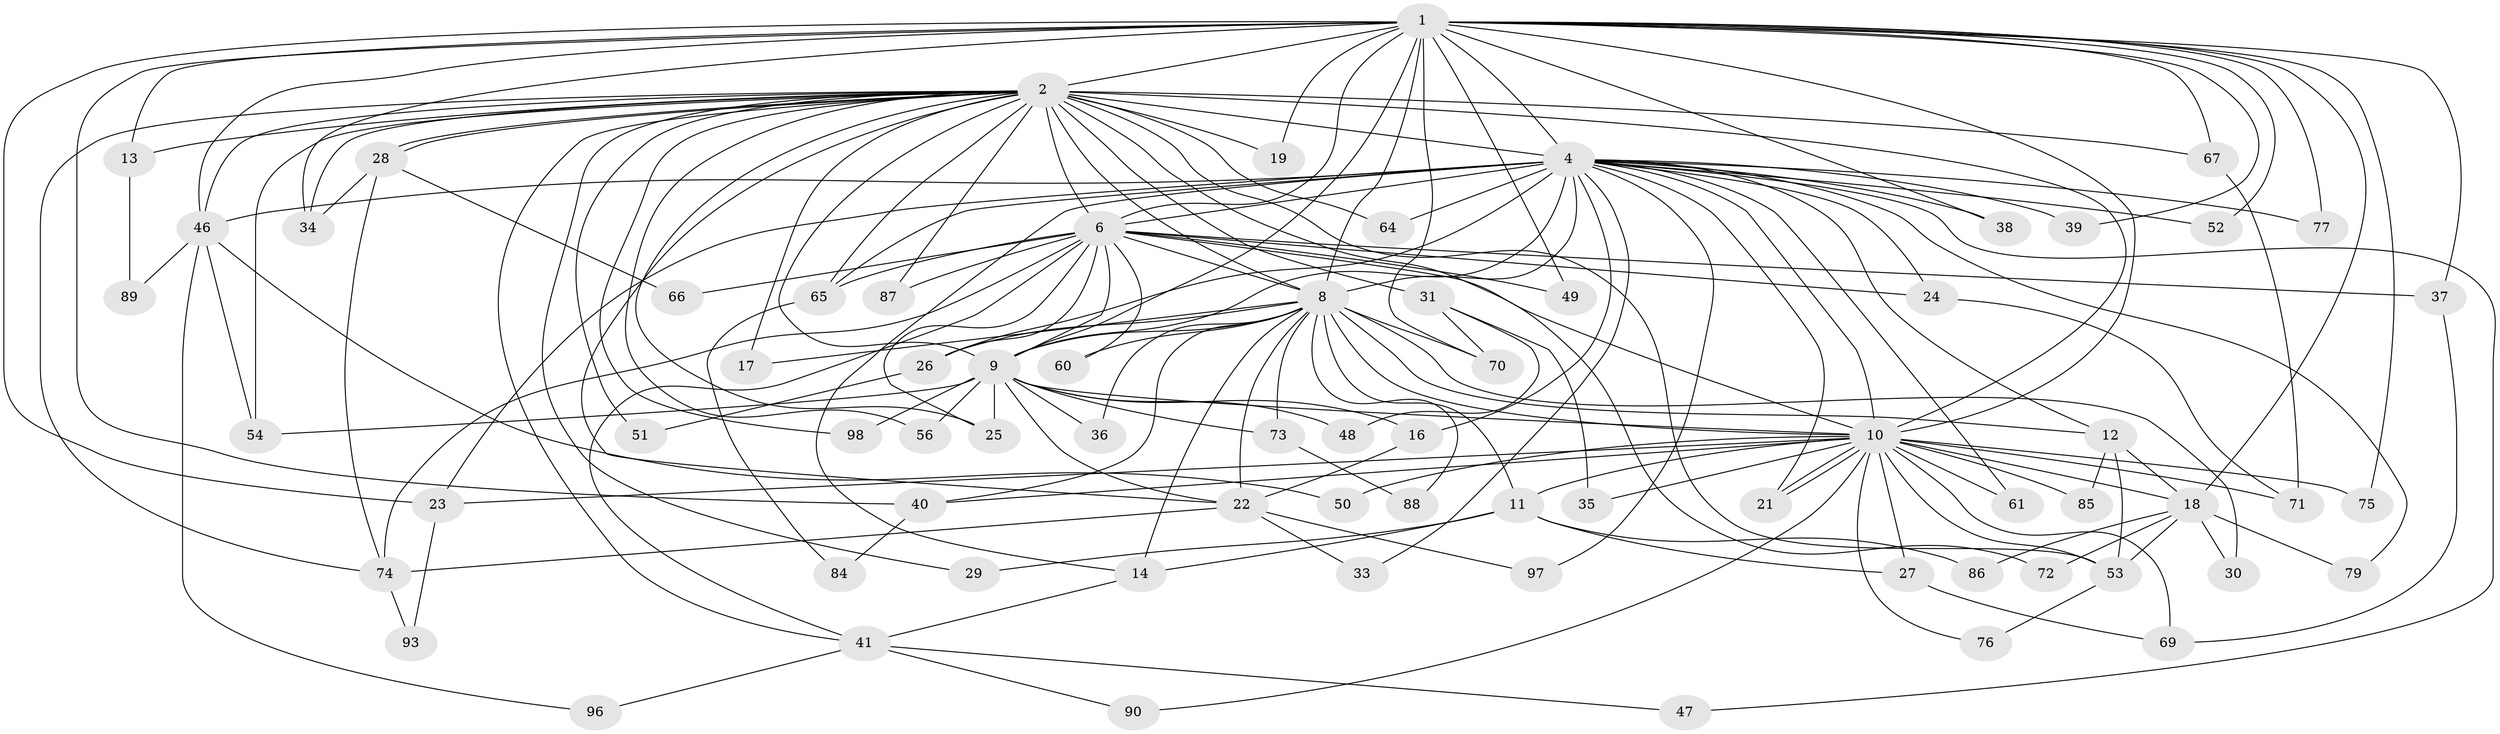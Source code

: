 // Generated by graph-tools (version 1.1) at 2025/51/02/27/25 19:51:53]
// undirected, 72 vertices, 171 edges
graph export_dot {
graph [start="1"]
  node [color=gray90,style=filled];
  1 [super="+3"];
  2 [super="+7"];
  4 [super="+5"];
  6 [super="+44"];
  8 [super="+32"];
  9 [super="+45"];
  10 [super="+68"];
  11;
  12 [super="+94"];
  13;
  14 [super="+15"];
  16;
  17;
  18 [super="+20"];
  19;
  21 [super="+59"];
  22 [super="+55"];
  23 [super="+63"];
  24;
  25 [super="+81"];
  26 [super="+42"];
  27;
  28 [super="+99"];
  29;
  30;
  31;
  33;
  34 [super="+58"];
  35;
  36;
  37;
  38;
  39;
  40 [super="+62"];
  41 [super="+43"];
  46 [super="+78"];
  47;
  48;
  49;
  50 [super="+82"];
  51;
  52;
  53;
  54 [super="+57"];
  56;
  60;
  61;
  64;
  65 [super="+83"];
  66;
  67;
  69 [super="+95"];
  70 [super="+80"];
  71 [super="+92"];
  72;
  73;
  74 [super="+91"];
  75;
  76;
  77;
  79;
  84;
  85;
  86;
  87;
  88;
  89;
  90;
  93;
  96;
  97;
  98;
  1 -- 2 [weight=4];
  1 -- 4 [weight=4];
  1 -- 6 [weight=2];
  1 -- 8 [weight=2];
  1 -- 9 [weight=2];
  1 -- 10 [weight=2];
  1 -- 13;
  1 -- 19;
  1 -- 23;
  1 -- 37;
  1 -- 38;
  1 -- 40;
  1 -- 49;
  1 -- 67;
  1 -- 77;
  1 -- 39;
  1 -- 70;
  1 -- 75;
  1 -- 46;
  1 -- 52;
  1 -- 34;
  1 -- 18;
  2 -- 4 [weight=4];
  2 -- 6 [weight=2];
  2 -- 8 [weight=2];
  2 -- 9 [weight=2];
  2 -- 10 [weight=2];
  2 -- 17;
  2 -- 19;
  2 -- 28;
  2 -- 28;
  2 -- 29;
  2 -- 31 [weight=2];
  2 -- 41;
  2 -- 53;
  2 -- 56;
  2 -- 74;
  2 -- 87;
  2 -- 64;
  2 -- 67;
  2 -- 72;
  2 -- 13;
  2 -- 22;
  2 -- 25;
  2 -- 34;
  2 -- 98;
  2 -- 51;
  2 -- 65;
  2 -- 46;
  2 -- 54;
  4 -- 6 [weight=2];
  4 -- 8 [weight=3];
  4 -- 9 [weight=2];
  4 -- 10 [weight=2];
  4 -- 12;
  4 -- 14;
  4 -- 16;
  4 -- 24;
  4 -- 33;
  4 -- 39;
  4 -- 46;
  4 -- 47;
  4 -- 52;
  4 -- 61;
  4 -- 79;
  4 -- 97;
  4 -- 64;
  4 -- 65;
  4 -- 38;
  4 -- 77;
  4 -- 26;
  4 -- 23;
  4 -- 21;
  6 -- 8;
  6 -- 9;
  6 -- 10 [weight=2];
  6 -- 24;
  6 -- 26;
  6 -- 37;
  6 -- 41;
  6 -- 49;
  6 -- 60;
  6 -- 65;
  6 -- 66;
  6 -- 87;
  6 -- 25;
  6 -- 74;
  8 -- 9;
  8 -- 10;
  8 -- 11;
  8 -- 12;
  8 -- 17;
  8 -- 22;
  8 -- 26;
  8 -- 30;
  8 -- 36;
  8 -- 40;
  8 -- 60;
  8 -- 73;
  8 -- 88;
  8 -- 70;
  8 -- 14;
  9 -- 10;
  9 -- 16;
  9 -- 25;
  9 -- 36;
  9 -- 48;
  9 -- 54;
  9 -- 56;
  9 -- 73;
  9 -- 98;
  9 -- 22;
  10 -- 11;
  10 -- 18;
  10 -- 21;
  10 -- 21;
  10 -- 23;
  10 -- 27;
  10 -- 35;
  10 -- 50 [weight=2];
  10 -- 61;
  10 -- 71;
  10 -- 75;
  10 -- 76;
  10 -- 85;
  10 -- 90;
  10 -- 53;
  10 -- 40;
  10 -- 69;
  11 -- 14;
  11 -- 27;
  11 -- 29;
  11 -- 86;
  12 -- 18;
  12 -- 85;
  12 -- 53;
  13 -- 89;
  14 -- 41;
  16 -- 22;
  18 -- 30;
  18 -- 53;
  18 -- 79;
  18 -- 86;
  18 -- 72;
  22 -- 33;
  22 -- 74;
  22 -- 97;
  23 -- 93;
  24 -- 71;
  26 -- 51;
  27 -- 69;
  28 -- 34;
  28 -- 66;
  28 -- 74;
  31 -- 35;
  31 -- 48;
  31 -- 70;
  37 -- 69;
  40 -- 84;
  41 -- 47;
  41 -- 96;
  41 -- 90;
  46 -- 50;
  46 -- 54;
  46 -- 89;
  46 -- 96;
  53 -- 76;
  65 -- 84;
  67 -- 71;
  73 -- 88;
  74 -- 93;
}
